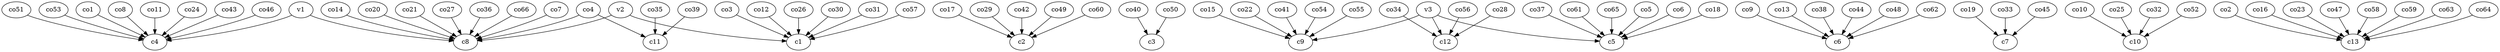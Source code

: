 strict digraph  {
c1;
c2;
c3;
c4;
c5;
c6;
c7;
c8;
c9;
c10;
c11;
c12;
c13;
v1;
v2;
v3;
co1;
co2;
co3;
co4;
co5;
co6;
co7;
co8;
co9;
co10;
co11;
co12;
co13;
co14;
co15;
co16;
co17;
co18;
co19;
co20;
co21;
co22;
co23;
co24;
co25;
co26;
co27;
co28;
co29;
co30;
co31;
co32;
co33;
co34;
co35;
co36;
co37;
co38;
co39;
co40;
co41;
co42;
co43;
co44;
co45;
co46;
co47;
co48;
co49;
co50;
co51;
co52;
co53;
co54;
co55;
co56;
co57;
co58;
co59;
co60;
co61;
co62;
co63;
co64;
co65;
co66;
v1 -> c8  [weight=1];
v1 -> c4  [weight=1];
v2 -> c8  [weight=1];
v2 -> c1  [weight=1];
v3 -> c5  [weight=1];
v3 -> c12  [weight=1];
v3 -> c9  [weight=1];
co1 -> c4  [weight=1];
co2 -> c13  [weight=1];
co3 -> c1  [weight=1];
co4 -> c11  [weight=1];
co4 -> c8  [weight=1];
co5 -> c5  [weight=1];
co6 -> c5  [weight=1];
co7 -> c8  [weight=1];
co8 -> c4  [weight=1];
co9 -> c6  [weight=1];
co10 -> c10  [weight=1];
co11 -> c4  [weight=1];
co12 -> c1  [weight=1];
co13 -> c6  [weight=1];
co14 -> c8  [weight=1];
co15 -> c9  [weight=1];
co16 -> c13  [weight=1];
co17 -> c2  [weight=1];
co18 -> c5  [weight=1];
co19 -> c7  [weight=1];
co20 -> c8  [weight=1];
co21 -> c8  [weight=1];
co22 -> c9  [weight=1];
co23 -> c13  [weight=1];
co24 -> c4  [weight=1];
co25 -> c10  [weight=1];
co26 -> c1  [weight=1];
co27 -> c8  [weight=1];
co28 -> c12  [weight=1];
co29 -> c2  [weight=1];
co30 -> c1  [weight=1];
co31 -> c1  [weight=1];
co32 -> c10  [weight=1];
co33 -> c7  [weight=1];
co34 -> c12  [weight=1];
co35 -> c11  [weight=1];
co36 -> c8  [weight=1];
co37 -> c5  [weight=1];
co38 -> c6  [weight=1];
co39 -> c11  [weight=1];
co40 -> c3  [weight=1];
co41 -> c9  [weight=1];
co42 -> c2  [weight=1];
co43 -> c4  [weight=1];
co44 -> c6  [weight=1];
co45 -> c7  [weight=1];
co46 -> c4  [weight=1];
co47 -> c13  [weight=1];
co48 -> c6  [weight=1];
co49 -> c2  [weight=1];
co50 -> c3  [weight=1];
co51 -> c4  [weight=1];
co52 -> c10  [weight=1];
co53 -> c4  [weight=1];
co54 -> c9  [weight=1];
co55 -> c9  [weight=1];
co56 -> c12  [weight=1];
co57 -> c1  [weight=1];
co58 -> c13  [weight=1];
co59 -> c13  [weight=1];
co60 -> c2  [weight=1];
co61 -> c5  [weight=1];
co62 -> c6  [weight=1];
co63 -> c13  [weight=1];
co64 -> c13  [weight=1];
co65 -> c5  [weight=1];
co66 -> c8  [weight=1];
}
